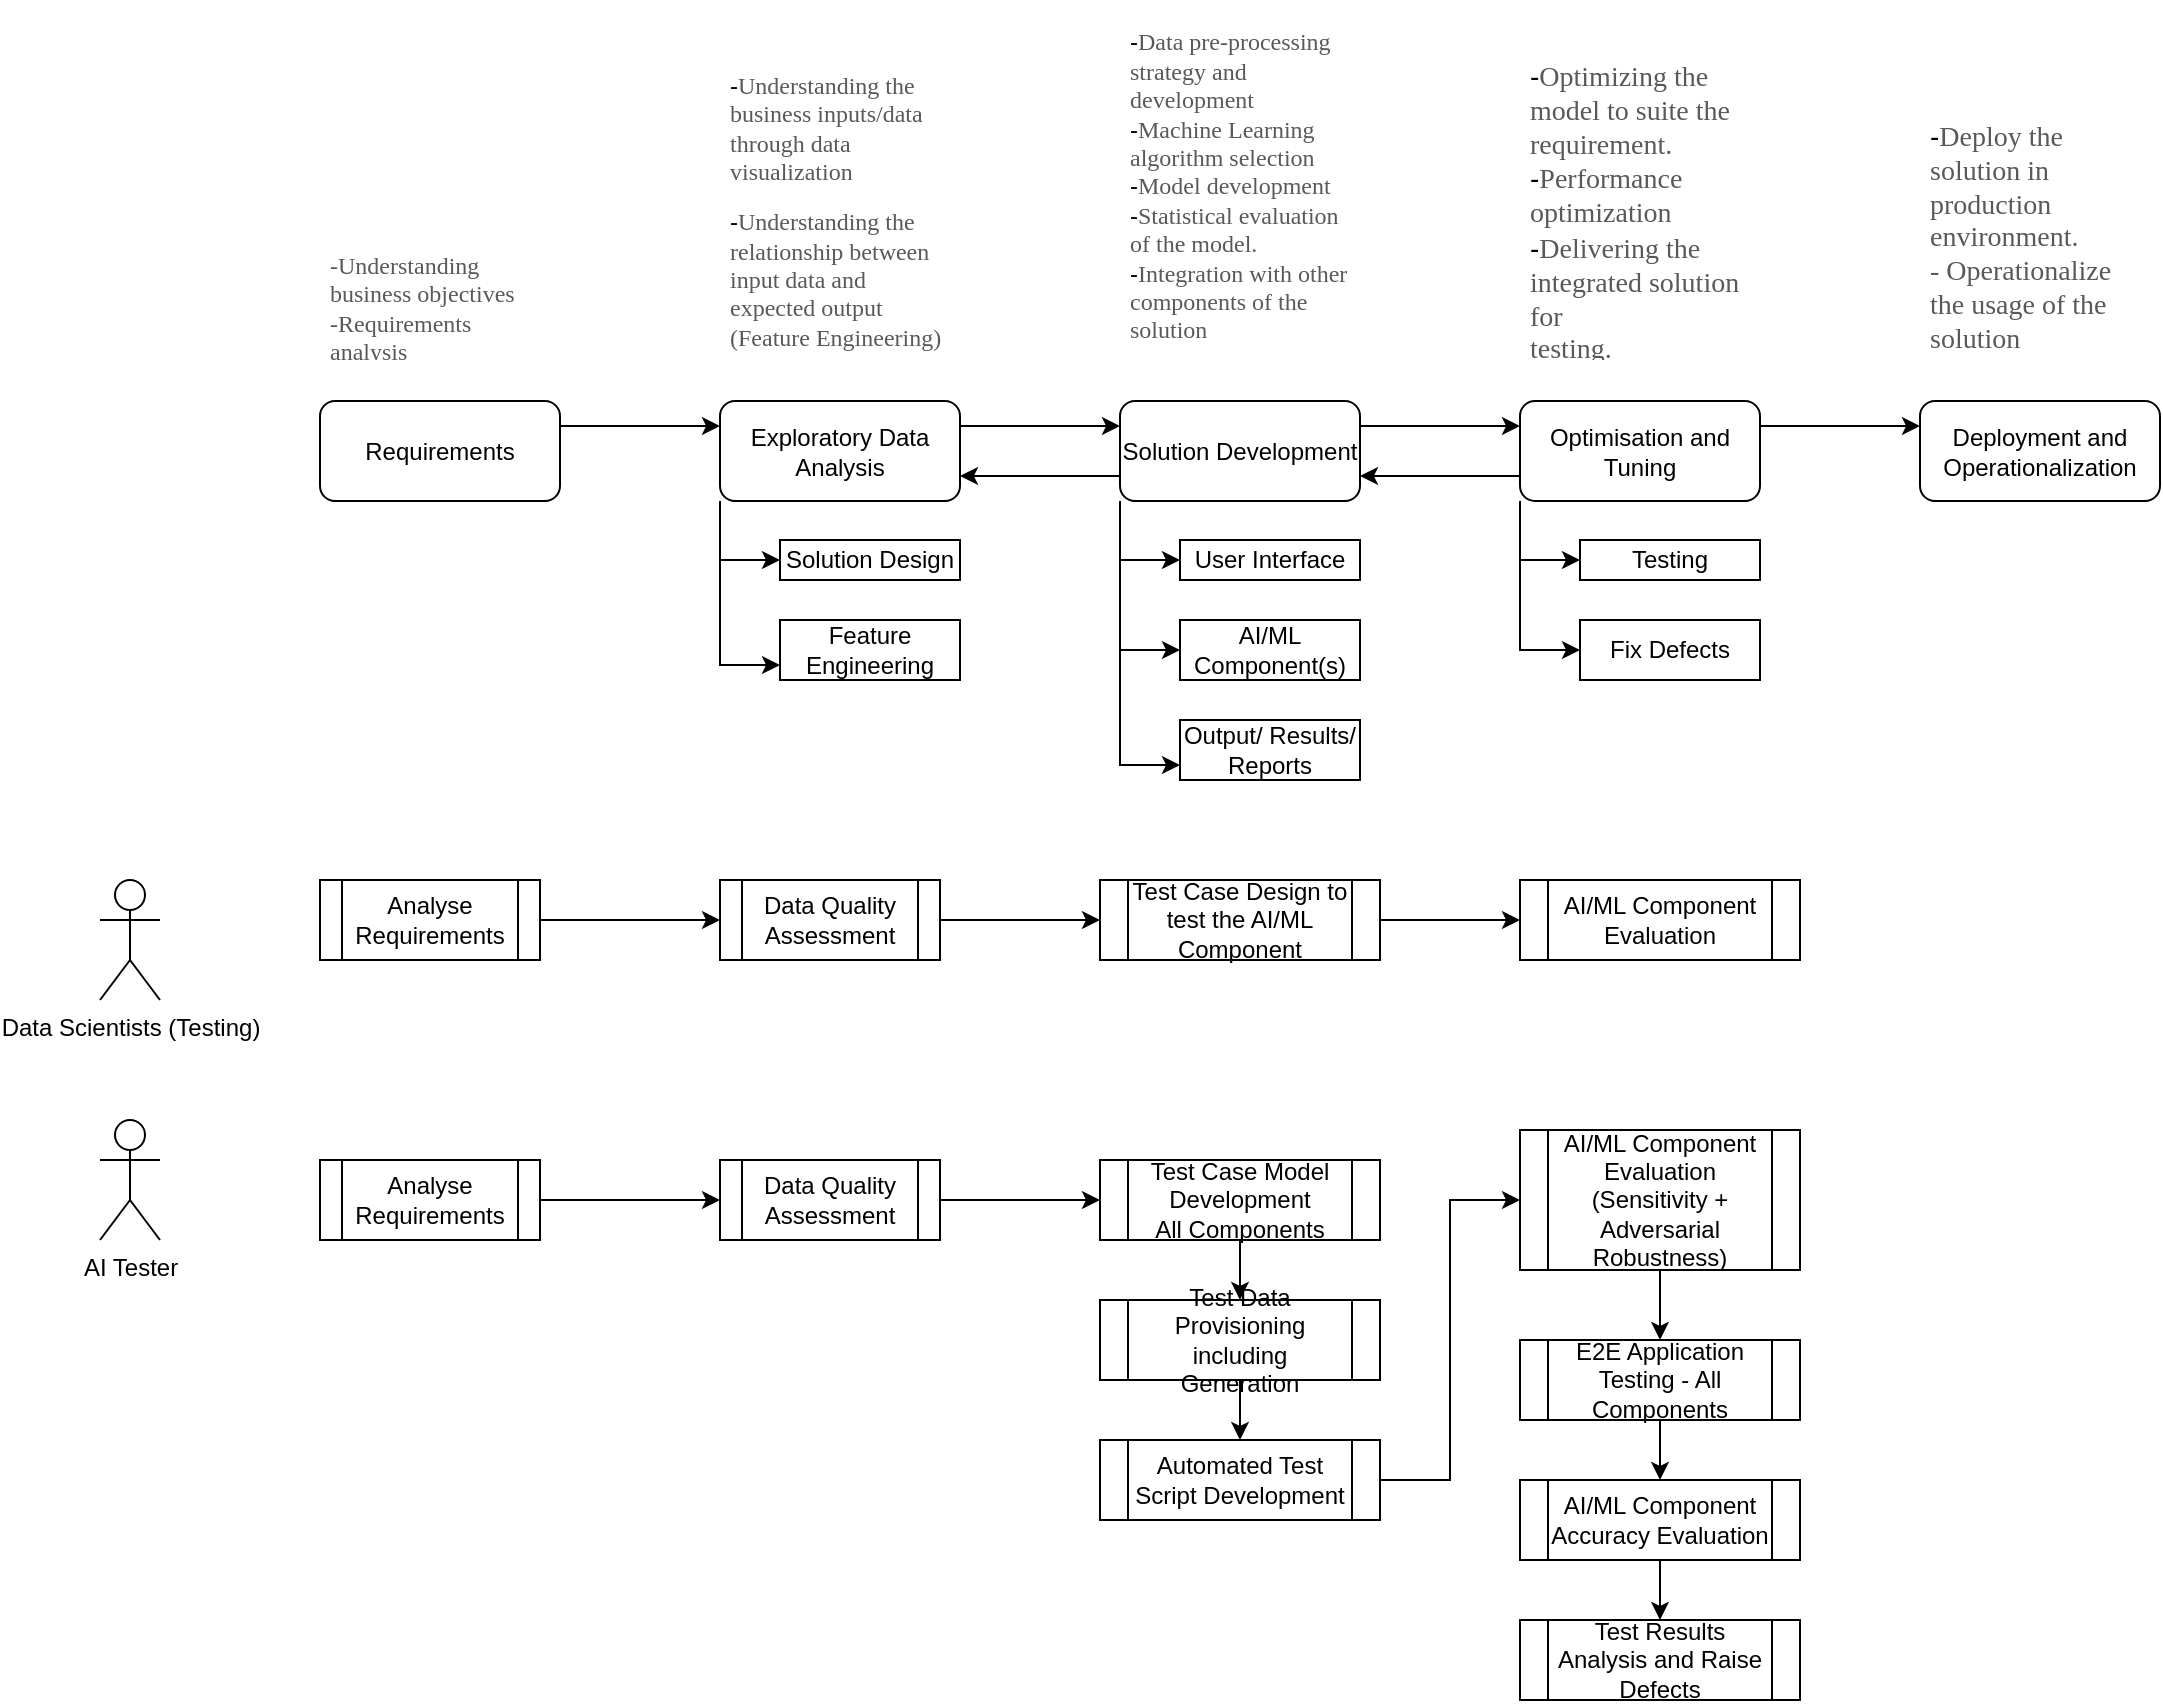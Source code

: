 <mxfile version="17.4.5" type="github">
  <diagram name="Page-1" id="fbcf5db9-b524-4cd4-e4f3-379dc89c3999">
    <mxGraphModel dx="1796" dy="1740" grid="1" gridSize="10" guides="1" tooltips="1" connect="1" arrows="1" fold="1" page="1" pageScale="1" pageWidth="850" pageHeight="1100" background="none" math="0" shadow="0">
      <root>
        <mxCell id="0" />
        <mxCell id="1" parent="0" />
        <mxCell id="amdB7ILUbc-xshdkrCZU-1" style="edgeStyle=orthogonalEdgeStyle;rounded=0;orthogonalLoop=1;jettySize=auto;html=1;exitX=1;exitY=0.25;exitDx=0;exitDy=0;entryX=0;entryY=0.25;entryDx=0;entryDy=0;" parent="1" source="moCQGtxOclJBB0WCNCtC-3" target="moCQGtxOclJBB0WCNCtC-4" edge="1">
          <mxGeometry relative="1" as="geometry" />
        </mxCell>
        <mxCell id="moCQGtxOclJBB0WCNCtC-3" value="Requirements" style="rounded=1;whiteSpace=wrap;html=1;fontSize=12;" parent="1" vertex="1">
          <mxGeometry x="-480" y="160.5" width="120" height="50" as="geometry" />
        </mxCell>
        <mxCell id="amdB7ILUbc-xshdkrCZU-2" style="edgeStyle=orthogonalEdgeStyle;rounded=0;orthogonalLoop=1;jettySize=auto;html=1;exitX=1;exitY=0.25;exitDx=0;exitDy=0;entryX=0;entryY=0.25;entryDx=0;entryDy=0;" parent="1" source="moCQGtxOclJBB0WCNCtC-4" target="moCQGtxOclJBB0WCNCtC-5" edge="1">
          <mxGeometry relative="1" as="geometry" />
        </mxCell>
        <mxCell id="amdB7ILUbc-xshdkrCZU-9" style="edgeStyle=orthogonalEdgeStyle;rounded=0;orthogonalLoop=1;jettySize=auto;html=1;exitX=0;exitY=1;exitDx=0;exitDy=0;entryX=0;entryY=0.5;entryDx=0;entryDy=0;" parent="1" source="moCQGtxOclJBB0WCNCtC-4" target="moCQGtxOclJBB0WCNCtC-24" edge="1">
          <mxGeometry relative="1" as="geometry" />
        </mxCell>
        <mxCell id="amdB7ILUbc-xshdkrCZU-10" style="edgeStyle=orthogonalEdgeStyle;rounded=0;orthogonalLoop=1;jettySize=auto;html=1;exitX=0;exitY=1;exitDx=0;exitDy=0;entryX=0;entryY=0.75;entryDx=0;entryDy=0;" parent="1" source="moCQGtxOclJBB0WCNCtC-4" target="moCQGtxOclJBB0WCNCtC-25" edge="1">
          <mxGeometry relative="1" as="geometry" />
        </mxCell>
        <mxCell id="moCQGtxOclJBB0WCNCtC-4" value="Exploratory Data Analysis" style="rounded=1;whiteSpace=wrap;html=1;fontSize=12;" parent="1" vertex="1">
          <mxGeometry x="-280" y="160.5" width="120" height="50" as="geometry" />
        </mxCell>
        <mxCell id="amdB7ILUbc-xshdkrCZU-6" style="edgeStyle=orthogonalEdgeStyle;rounded=0;orthogonalLoop=1;jettySize=auto;html=1;exitX=1;exitY=0.25;exitDx=0;exitDy=0;entryX=0;entryY=0.25;entryDx=0;entryDy=0;" parent="1" source="moCQGtxOclJBB0WCNCtC-5" target="moCQGtxOclJBB0WCNCtC-6" edge="1">
          <mxGeometry relative="1" as="geometry" />
        </mxCell>
        <mxCell id="amdB7ILUbc-xshdkrCZU-8" style="edgeStyle=orthogonalEdgeStyle;rounded=0;orthogonalLoop=1;jettySize=auto;html=1;exitX=0;exitY=0.75;exitDx=0;exitDy=0;entryX=1;entryY=0.75;entryDx=0;entryDy=0;" parent="1" source="moCQGtxOclJBB0WCNCtC-5" target="moCQGtxOclJBB0WCNCtC-4" edge="1">
          <mxGeometry relative="1" as="geometry" />
        </mxCell>
        <mxCell id="amdB7ILUbc-xshdkrCZU-11" style="edgeStyle=orthogonalEdgeStyle;rounded=0;orthogonalLoop=1;jettySize=auto;html=1;exitX=0;exitY=1;exitDx=0;exitDy=0;entryX=0;entryY=0.5;entryDx=0;entryDy=0;" parent="1" source="moCQGtxOclJBB0WCNCtC-5" target="moCQGtxOclJBB0WCNCtC-9" edge="1">
          <mxGeometry relative="1" as="geometry" />
        </mxCell>
        <mxCell id="amdB7ILUbc-xshdkrCZU-12" style="edgeStyle=orthogonalEdgeStyle;rounded=0;orthogonalLoop=1;jettySize=auto;html=1;exitX=0;exitY=1;exitDx=0;exitDy=0;entryX=0;entryY=0.5;entryDx=0;entryDy=0;" parent="1" source="moCQGtxOclJBB0WCNCtC-5" target="moCQGtxOclJBB0WCNCtC-10" edge="1">
          <mxGeometry relative="1" as="geometry" />
        </mxCell>
        <mxCell id="amdB7ILUbc-xshdkrCZU-13" style="edgeStyle=orthogonalEdgeStyle;rounded=0;orthogonalLoop=1;jettySize=auto;html=1;exitX=0;exitY=1;exitDx=0;exitDy=0;entryX=0;entryY=0.75;entryDx=0;entryDy=0;" parent="1" source="moCQGtxOclJBB0WCNCtC-5" target="moCQGtxOclJBB0WCNCtC-11" edge="1">
          <mxGeometry relative="1" as="geometry" />
        </mxCell>
        <mxCell id="moCQGtxOclJBB0WCNCtC-5" value="Solution Development" style="rounded=1;whiteSpace=wrap;html=1;fontSize=12;" parent="1" vertex="1">
          <mxGeometry x="-80" y="160.5" width="120" height="50" as="geometry" />
        </mxCell>
        <mxCell id="amdB7ILUbc-xshdkrCZU-5" style="edgeStyle=orthogonalEdgeStyle;rounded=0;orthogonalLoop=1;jettySize=auto;html=1;exitX=1;exitY=0.25;exitDx=0;exitDy=0;entryX=0;entryY=0.25;entryDx=0;entryDy=0;" parent="1" source="moCQGtxOclJBB0WCNCtC-6" target="moCQGtxOclJBB0WCNCtC-8" edge="1">
          <mxGeometry relative="1" as="geometry" />
        </mxCell>
        <mxCell id="amdB7ILUbc-xshdkrCZU-7" style="edgeStyle=orthogonalEdgeStyle;rounded=0;orthogonalLoop=1;jettySize=auto;html=1;exitX=0;exitY=0.75;exitDx=0;exitDy=0;entryX=1;entryY=0.75;entryDx=0;entryDy=0;" parent="1" source="moCQGtxOclJBB0WCNCtC-6" target="moCQGtxOclJBB0WCNCtC-5" edge="1">
          <mxGeometry relative="1" as="geometry" />
        </mxCell>
        <mxCell id="amdB7ILUbc-xshdkrCZU-14" style="edgeStyle=orthogonalEdgeStyle;rounded=0;orthogonalLoop=1;jettySize=auto;html=1;exitX=0;exitY=1;exitDx=0;exitDy=0;entryX=0;entryY=0.5;entryDx=0;entryDy=0;" parent="1" source="moCQGtxOclJBB0WCNCtC-6" target="moCQGtxOclJBB0WCNCtC-12" edge="1">
          <mxGeometry relative="1" as="geometry" />
        </mxCell>
        <mxCell id="amdB7ILUbc-xshdkrCZU-15" style="edgeStyle=orthogonalEdgeStyle;rounded=0;orthogonalLoop=1;jettySize=auto;html=1;exitX=0;exitY=1;exitDx=0;exitDy=0;entryX=0;entryY=0.5;entryDx=0;entryDy=0;" parent="1" source="moCQGtxOclJBB0WCNCtC-6" target="moCQGtxOclJBB0WCNCtC-13" edge="1">
          <mxGeometry relative="1" as="geometry" />
        </mxCell>
        <mxCell id="moCQGtxOclJBB0WCNCtC-6" value="Optimisation and Tuning" style="rounded=1;whiteSpace=wrap;html=1;fontSize=12;" parent="1" vertex="1">
          <mxGeometry x="120" y="160.5" width="120" height="50" as="geometry" />
        </mxCell>
        <mxCell id="moCQGtxOclJBB0WCNCtC-8" value="Deployment and Operationalization" style="rounded=1;whiteSpace=wrap;html=1;fontSize=12;" parent="1" vertex="1">
          <mxGeometry x="320" y="160.5" width="120" height="50" as="geometry" />
        </mxCell>
        <mxCell id="moCQGtxOclJBB0WCNCtC-9" value="User Interface" style="rounded=0;whiteSpace=wrap;html=1;fontSize=12;" parent="1" vertex="1">
          <mxGeometry x="-50" y="230" width="90" height="20" as="geometry" />
        </mxCell>
        <mxCell id="moCQGtxOclJBB0WCNCtC-10" value="AI/ML Component(s)&lt;span style=&quot;color: rgba(0 , 0 , 0 , 0) ; font-family: monospace ; font-size: 0px&quot;&gt;%3CmxGraphModel%3E%3Croot%3E%3CmxCell%20id%3D%220%22%2F%3E%3CmxCell%20id%3D%221%22%20parent%3D%220%22%2F%3E%3CmxCell%20id%3D%222%22%20value%3D%22User%20Interface%22%20style%3D%22rounded%3D0%3BwhiteSpace%3Dwrap%3Bhtml%3D1%3BfontSize%3D12%3B%22%20vertex%3D%221%22%20parent%3D%221%22%3E%3CmxGeometry%20x%3D%22-80%22%20y%3D%22230%22%20width%3D%2290%22%20height%3D%2220%22%20as%3D%22geometry%22%2F%3E%3C%2FmxCell%3E%3C%2Froot%3E%3C%2FmxGraphModel%3E&lt;/span&gt;" style="rounded=0;whiteSpace=wrap;html=1;fontSize=12;" parent="1" vertex="1">
          <mxGeometry x="-50" y="270" width="90" height="30" as="geometry" />
        </mxCell>
        <mxCell id="moCQGtxOclJBB0WCNCtC-11" value="Output/ Results/ Reports" style="rounded=0;whiteSpace=wrap;html=1;fontSize=12;" parent="1" vertex="1">
          <mxGeometry x="-50" y="320" width="90" height="30" as="geometry" />
        </mxCell>
        <mxCell id="moCQGtxOclJBB0WCNCtC-12" value="Testing" style="rounded=0;whiteSpace=wrap;html=1;fontSize=12;" parent="1" vertex="1">
          <mxGeometry x="150" y="230" width="90" height="20" as="geometry" />
        </mxCell>
        <mxCell id="moCQGtxOclJBB0WCNCtC-13" value="Fix Defects" style="rounded=0;whiteSpace=wrap;html=1;fontSize=12;" parent="1" vertex="1">
          <mxGeometry x="150" y="270" width="90" height="30" as="geometry" />
        </mxCell>
        <mxCell id="moCQGtxOclJBB0WCNCtC-14" value="Data Scientists (Testing)" style="shape=umlActor;verticalLabelPosition=bottom;verticalAlign=top;html=1;outlineConnect=0;fontSize=12;" parent="1" vertex="1">
          <mxGeometry x="-590" y="400" width="30" height="60" as="geometry" />
        </mxCell>
        <mxCell id="moCQGtxOclJBB0WCNCtC-17" value="AI Tester" style="shape=umlActor;verticalLabelPosition=bottom;verticalAlign=top;html=1;outlineConnect=0;fontSize=12;" parent="1" vertex="1">
          <mxGeometry x="-590" y="520" width="30" height="60" as="geometry" />
        </mxCell>
        <mxCell id="HceoHQ-MukzPSJVe2h53-3" style="edgeStyle=orthogonalEdgeStyle;rounded=0;orthogonalLoop=1;jettySize=auto;html=1;exitX=1;exitY=0.5;exitDx=0;exitDy=0;entryX=0;entryY=0.5;entryDx=0;entryDy=0;" edge="1" parent="1" source="moCQGtxOclJBB0WCNCtC-18" target="moCQGtxOclJBB0WCNCtC-19">
          <mxGeometry relative="1" as="geometry" />
        </mxCell>
        <mxCell id="moCQGtxOclJBB0WCNCtC-18" value="Analyse Requirements" style="shape=process;whiteSpace=wrap;html=1;backgroundOutline=1;fontSize=12;" parent="1" vertex="1">
          <mxGeometry x="-480" y="400" width="110" height="40" as="geometry" />
        </mxCell>
        <mxCell id="HceoHQ-MukzPSJVe2h53-4" style="edgeStyle=orthogonalEdgeStyle;rounded=0;orthogonalLoop=1;jettySize=auto;html=1;exitX=1;exitY=0.5;exitDx=0;exitDy=0;entryX=0;entryY=0.5;entryDx=0;entryDy=0;" edge="1" parent="1" source="moCQGtxOclJBB0WCNCtC-19" target="moCQGtxOclJBB0WCNCtC-20">
          <mxGeometry relative="1" as="geometry" />
        </mxCell>
        <mxCell id="moCQGtxOclJBB0WCNCtC-19" value="Data Quality Assessment" style="shape=process;whiteSpace=wrap;html=1;backgroundOutline=1;fontSize=12;" parent="1" vertex="1">
          <mxGeometry x="-280" y="400" width="110" height="40" as="geometry" />
        </mxCell>
        <mxCell id="HceoHQ-MukzPSJVe2h53-5" style="edgeStyle=orthogonalEdgeStyle;rounded=0;orthogonalLoop=1;jettySize=auto;html=1;exitX=1;exitY=0.5;exitDx=0;exitDy=0;entryX=0;entryY=0.5;entryDx=0;entryDy=0;" edge="1" parent="1" source="moCQGtxOclJBB0WCNCtC-20" target="amdB7ILUbc-xshdkrCZU-16">
          <mxGeometry relative="1" as="geometry" />
        </mxCell>
        <mxCell id="moCQGtxOclJBB0WCNCtC-20" value="Test Case Design to test the AI/ML Component" style="shape=process;whiteSpace=wrap;html=1;backgroundOutline=1;fontSize=12;" parent="1" vertex="1">
          <mxGeometry x="-90" y="400" width="140" height="40" as="geometry" />
        </mxCell>
        <mxCell id="moCQGtxOclJBB0WCNCtC-22" value="&lt;h1&gt;&lt;div style=&quot;font-weight: 400 ; margin-top: 8pt ; margin-bottom: 0pt ; margin-left: 0in ; direction: ltr ; unicode-bidi: embed ; word-break: normal ; font-size: 12px&quot;&gt;&lt;span style=&quot;color: rgb(89 , 89 , 89) ; font-family: &amp;#34;book antiqua&amp;#34;&quot;&gt;-Understanding business objectives&lt;/span&gt;&lt;br&gt;&lt;span style=&quot;color: rgb(89 , 89 , 89) ; font-family: &amp;#34;book antiqua&amp;#34;&quot;&gt;-Requirements analysis&lt;/span&gt;&lt;br&gt;&lt;/div&gt;&lt;/h1&gt;" style="text;html=1;strokeColor=none;fillColor=none;spacing=5;spacingTop=-20;whiteSpace=wrap;overflow=hidden;rounded=0;fontSize=12;" parent="1" vertex="1">
          <mxGeometry x="-480" y="80" width="120" height="60" as="geometry" />
        </mxCell>
        <mxCell id="moCQGtxOclJBB0WCNCtC-23" value="&lt;h1&gt;&lt;div style=&quot;font-weight: 400 ; margin-top: 8pt ; margin-bottom: 0pt ; margin-left: 0in ; direction: ltr ; unicode-bidi: embed ; word-break: normal ; font-size: 12px&quot;&gt;&lt;div style=&quot;margin-top: 8pt ; margin-bottom: 0pt ; margin-left: 0in ; direction: ltr ; unicode-bidi: embed ; word-break: normal&quot;&gt;&lt;span&gt;-&lt;/span&gt;&lt;span style=&quot;font-family: &amp;#34;book antiqua&amp;#34; ; color: rgb(89 , 89 , 89)&quot;&gt;Understanding the business inputs/data through data visualization&lt;/span&gt;&lt;/div&gt;&lt;div style=&quot;margin-top: 8pt ; margin-bottom: 0pt ; margin-left: 0in ; direction: ltr ; unicode-bidi: embed ; word-break: normal&quot;&gt;&lt;span&gt;-&lt;/span&gt;&lt;span style=&quot;font-family: &amp;#34;book antiqua&amp;#34; ; color: rgb(89 , 89 , 89)&quot;&gt;Understanding the relationship between input data and expected output (Feature Engineering)&lt;/span&gt;&lt;/div&gt;&lt;/div&gt;&lt;/h1&gt;" style="text;html=1;strokeColor=none;fillColor=none;spacing=5;spacingTop=-20;whiteSpace=wrap;overflow=hidden;rounded=0;fontSize=12;" parent="1" vertex="1">
          <mxGeometry x="-280" y="-10" width="120" height="150" as="geometry" />
        </mxCell>
        <mxCell id="moCQGtxOclJBB0WCNCtC-24" value="Solution Design" style="rounded=0;whiteSpace=wrap;html=1;fontSize=12;" parent="1" vertex="1">
          <mxGeometry x="-250" y="230" width="90" height="20" as="geometry" />
        </mxCell>
        <mxCell id="moCQGtxOclJBB0WCNCtC-25" value="Feature Engineering" style="rounded=0;whiteSpace=wrap;html=1;fontSize=12;" parent="1" vertex="1">
          <mxGeometry x="-250" y="270" width="90" height="30" as="geometry" />
        </mxCell>
        <mxCell id="UkkjKjtLzN2jJfLU5oT6-1" value="&lt;br&gt;&lt;font style=&quot;font-size: 12px&quot;&gt;&lt;span&gt;&lt;span&gt;-&lt;/span&gt;&lt;/span&gt;&lt;span style=&quot;font-family: &amp;#34;book antiqua&amp;#34; ; color: rgb(89 , 89 , 89)&quot;&gt;Data pre-processing strategy and&lt;br&gt;development&lt;/span&gt;&lt;/font&gt;&lt;br&gt;&lt;font style=&quot;font-size: 12px&quot;&gt;&lt;span&gt;&lt;span&gt;-&lt;/span&gt;&lt;/span&gt;&lt;span style=&quot;font-family: &amp;#34;book antiqua&amp;#34; ; color: rgb(89 , 89 , 89)&quot;&gt;Machine Learning algorithm selection&lt;/span&gt;&lt;/font&gt;&lt;br&gt;&lt;font style=&quot;font-size: 12px&quot;&gt;&lt;span&gt;&lt;span&gt;-&lt;/span&gt;&lt;/span&gt;&lt;span style=&quot;font-family: &amp;#34;book antiqua&amp;#34; ; color: rgb(89 , 89 , 89)&quot;&gt;Model development&lt;/span&gt;&lt;/font&gt;&lt;br&gt;&lt;font style=&quot;font-size: 12px&quot;&gt;&lt;span&gt;&lt;span&gt;-&lt;/span&gt;&lt;/span&gt;&lt;span style=&quot;font-family: &amp;#34;book antiqua&amp;#34; ; color: rgb(89 , 89 , 89)&quot;&gt;Statistical evaluation of the model.&lt;/span&gt;&lt;/font&gt;&lt;br&gt;&lt;font style=&quot;font-size: 12px&quot;&gt;&lt;span&gt;&lt;span&gt;-&lt;/span&gt;&lt;/span&gt;&lt;span style=&quot;font-family: &amp;#34;book antiqua&amp;#34; ; color: rgb(89 , 89 , 89)&quot;&gt;Integration with other components of the&lt;br&gt;solution&lt;/span&gt;&lt;/font&gt;" style="text;html=1;strokeColor=none;fillColor=none;spacing=5;spacingTop=-20;whiteSpace=wrap;overflow=hidden;rounded=0;fontSize=12;" parent="1" vertex="1">
          <mxGeometry x="-80" y="-30" width="120" height="170" as="geometry" />
        </mxCell>
        <mxCell id="UkkjKjtLzN2jJfLU5oT6-2" value="&lt;span style=&quot;font-size: 10.5pt&quot;&gt;&lt;span&gt;-&lt;/span&gt;&lt;/span&gt;&lt;span style=&quot;font-size: 10.5pt ; font-family: &amp;#34;book antiqua&amp;#34; ; color: #595959&quot;&gt;Optimizing the model to suite the&lt;br&gt;requirement.&lt;/span&gt;&lt;br&gt;&lt;span style=&quot;font-size: 10.5pt&quot;&gt;&lt;span&gt;-&lt;/span&gt;&lt;/span&gt;&lt;span style=&quot;font-size: 10.5pt ; font-family: &amp;#34;book antiqua&amp;#34; ; color: #595959&quot;&gt;Performance optimization&lt;/span&gt;&lt;br&gt;&lt;span style=&quot;font-size: 10.5pt&quot;&gt;&lt;span&gt;-&lt;/span&gt;&lt;/span&gt;&lt;span style=&quot;font-size: 10.5pt ; font-family: &amp;#34;book antiqua&amp;#34; ; color: #595959&quot;&gt;Delivering the integrated solution for&lt;br&gt;testing.&lt;/span&gt;&lt;br&gt;&lt;br&gt;&lt;br&gt;&lt;br&gt;&lt;br&gt;&lt;br&gt;" style="text;html=1;strokeColor=none;fillColor=none;spacing=5;spacingTop=-20;whiteSpace=wrap;overflow=hidden;rounded=0;fontSize=12;" parent="1" vertex="1">
          <mxGeometry x="120" width="120" height="140" as="geometry" />
        </mxCell>
        <mxCell id="UkkjKjtLzN2jJfLU5oT6-3" value="&lt;br/&gt;&lt;br/&gt;&lt;br/&gt;&lt;br/&gt;&lt;br/&gt;&lt;br/&gt;&lt;br/&gt;&lt;br/&gt;&lt;br/&gt;&lt;br/&gt;&lt;br/&gt;&lt;div style=&quot;margin-top: 8.0pt ; margin-bottom: 0pt ; margin-left: 0in ; text-align: left ; direction: ltr ; unicode-bidi: embed ; word-break: normal&quot;&gt;&lt;span style=&quot;font-size: 10.5pt&quot;&gt;&lt;span&gt;-&lt;/span&gt;&lt;/span&gt;&lt;span style=&quot;font-size: 10.5pt ; font-family: &amp;#34;book antiqua&amp;#34; ; color: #595959&quot;&gt; Deploy the solution in production&lt;br/&gt;environment.&lt;/span&gt;&lt;/div&gt;&lt;br/&gt;&lt;br/&gt;&lt;span style=&quot;font-size: 10.5pt ; font-family: &amp;#34;book antiqua&amp;#34; ; color: #595959&quot;&gt;- Operationalize&lt;br/&gt;the usage of the solution&lt;/span&gt;&lt;br/&gt;&lt;br/&gt;&lt;br/&gt;&lt;br/&gt;" style="text;html=1;strokeColor=none;fillColor=none;spacing=5;spacingTop=-20;whiteSpace=wrap;overflow=hidden;rounded=0;fontSize=12;" parent="1" vertex="1">
          <mxGeometry x="320" y="10" width="120" height="130" as="geometry" />
        </mxCell>
        <mxCell id="UkkjKjtLzN2jJfLU5oT6-4" value="&lt;span style=&quot;font-size: 10.5pt&quot;&gt;&lt;span&gt;-&lt;/span&gt;&lt;/span&gt;&lt;span style=&quot;font-size: 10.5pt ; font-family: &amp;#34;book antiqua&amp;#34; ; color: #595959&quot;&gt;Deploy the solution in production&lt;/span&gt;&lt;br&gt;&lt;span style=&quot;font-size: 10.5pt ; font-family: &amp;#34;book antiqua&amp;#34; ; color: #595959&quot;&gt;&lt;/span&gt;&lt;span style=&quot;font-size: 10.5pt ; font-family: &amp;#34;book antiqua&amp;#34; ; color: #595959&quot;&gt;environment.&lt;/span&gt;&lt;br&gt;&lt;span style=&quot;font-size: 10.5pt ; font-family: &amp;#34;book antiqua&amp;#34; ; color: #595959&quot;&gt;- Operationalize&lt;br&gt;the usage of the solution&lt;/span&gt;" style="text;html=1;strokeColor=none;fillColor=none;spacing=5;spacingTop=-20;whiteSpace=wrap;overflow=hidden;rounded=0;fontSize=12;" parent="1" vertex="1">
          <mxGeometry x="320" y="30" width="120" height="110" as="geometry" />
        </mxCell>
        <mxCell id="amdB7ILUbc-xshdkrCZU-16" value="AI/ML Component Evaluation" style="shape=process;whiteSpace=wrap;html=1;backgroundOutline=1;fontSize=12;" parent="1" vertex="1">
          <mxGeometry x="120" y="400" width="140" height="40" as="geometry" />
        </mxCell>
        <mxCell id="HceoHQ-MukzPSJVe2h53-6" style="edgeStyle=orthogonalEdgeStyle;rounded=0;orthogonalLoop=1;jettySize=auto;html=1;exitX=1;exitY=0.5;exitDx=0;exitDy=0;entryX=0;entryY=0.5;entryDx=0;entryDy=0;" edge="1" parent="1" source="amdB7ILUbc-xshdkrCZU-17" target="amdB7ILUbc-xshdkrCZU-18">
          <mxGeometry relative="1" as="geometry" />
        </mxCell>
        <mxCell id="amdB7ILUbc-xshdkrCZU-17" value="Analyse Requirements" style="shape=process;whiteSpace=wrap;html=1;backgroundOutline=1;fontSize=12;" parent="1" vertex="1">
          <mxGeometry x="-480" y="540" width="110" height="40" as="geometry" />
        </mxCell>
        <mxCell id="HceoHQ-MukzPSJVe2h53-7" style="edgeStyle=orthogonalEdgeStyle;rounded=0;orthogonalLoop=1;jettySize=auto;html=1;exitX=1;exitY=0.5;exitDx=0;exitDy=0;entryX=0;entryY=0.5;entryDx=0;entryDy=0;" edge="1" parent="1" source="amdB7ILUbc-xshdkrCZU-18" target="amdB7ILUbc-xshdkrCZU-19">
          <mxGeometry relative="1" as="geometry" />
        </mxCell>
        <mxCell id="amdB7ILUbc-xshdkrCZU-18" value="Data Quality Assessment" style="shape=process;whiteSpace=wrap;html=1;backgroundOutline=1;fontSize=12;" parent="1" vertex="1">
          <mxGeometry x="-280" y="540" width="110" height="40" as="geometry" />
        </mxCell>
        <mxCell id="HceoHQ-MukzPSJVe2h53-8" style="edgeStyle=orthogonalEdgeStyle;rounded=0;orthogonalLoop=1;jettySize=auto;html=1;exitX=0.5;exitY=1;exitDx=0;exitDy=0;entryX=0.5;entryY=0;entryDx=0;entryDy=0;" edge="1" parent="1" source="amdB7ILUbc-xshdkrCZU-19" target="amdB7ILUbc-xshdkrCZU-22">
          <mxGeometry relative="1" as="geometry" />
        </mxCell>
        <mxCell id="amdB7ILUbc-xshdkrCZU-19" value="&lt;div&gt;Test Case Model Development&lt;/div&gt;&lt;div&gt;All Components&lt;br&gt;&lt;/div&gt;" style="shape=process;whiteSpace=wrap;html=1;backgroundOutline=1;fontSize=12;" parent="1" vertex="1">
          <mxGeometry x="-90" y="540" width="140" height="40" as="geometry" />
        </mxCell>
        <mxCell id="HceoHQ-MukzPSJVe2h53-11" style="edgeStyle=orthogonalEdgeStyle;rounded=0;orthogonalLoop=1;jettySize=auto;html=1;exitX=0.5;exitY=1;exitDx=0;exitDy=0;entryX=0.5;entryY=0;entryDx=0;entryDy=0;" edge="1" parent="1" source="amdB7ILUbc-xshdkrCZU-20" target="amdB7ILUbc-xshdkrCZU-21">
          <mxGeometry relative="1" as="geometry" />
        </mxCell>
        <mxCell id="amdB7ILUbc-xshdkrCZU-20" value="&lt;div&gt;AI/ML Component Evaluation&lt;/div&gt;&lt;div&gt;(Sensitivity + Adversarial Robustness)&lt;br&gt;&lt;/div&gt;" style="shape=process;whiteSpace=wrap;html=1;backgroundOutline=1;fontSize=12;" parent="1" vertex="1">
          <mxGeometry x="120" y="525" width="140" height="70" as="geometry" />
        </mxCell>
        <mxCell id="HceoHQ-MukzPSJVe2h53-12" style="edgeStyle=orthogonalEdgeStyle;rounded=0;orthogonalLoop=1;jettySize=auto;html=1;exitX=0.5;exitY=1;exitDx=0;exitDy=0;entryX=0.5;entryY=0;entryDx=0;entryDy=0;" edge="1" parent="1" source="amdB7ILUbc-xshdkrCZU-21" target="HceoHQ-MukzPSJVe2h53-1">
          <mxGeometry relative="1" as="geometry" />
        </mxCell>
        <mxCell id="amdB7ILUbc-xshdkrCZU-21" value="E2E Application Testing - All Components" style="shape=process;whiteSpace=wrap;html=1;backgroundOutline=1;fontSize=12;" parent="1" vertex="1">
          <mxGeometry x="120" y="630" width="140" height="40" as="geometry" />
        </mxCell>
        <mxCell id="HceoHQ-MukzPSJVe2h53-9" style="edgeStyle=orthogonalEdgeStyle;rounded=0;orthogonalLoop=1;jettySize=auto;html=1;exitX=0.5;exitY=1;exitDx=0;exitDy=0;entryX=0.5;entryY=0;entryDx=0;entryDy=0;" edge="1" parent="1" source="amdB7ILUbc-xshdkrCZU-22" target="amdB7ILUbc-xshdkrCZU-23">
          <mxGeometry relative="1" as="geometry" />
        </mxCell>
        <mxCell id="amdB7ILUbc-xshdkrCZU-22" value="Test Data Provisioning including Generation" style="shape=process;whiteSpace=wrap;html=1;backgroundOutline=1;fontSize=12;" parent="1" vertex="1">
          <mxGeometry x="-90" y="610" width="140" height="40" as="geometry" />
        </mxCell>
        <mxCell id="HceoHQ-MukzPSJVe2h53-10" style="edgeStyle=orthogonalEdgeStyle;rounded=0;orthogonalLoop=1;jettySize=auto;html=1;exitX=1;exitY=0.5;exitDx=0;exitDy=0;entryX=0;entryY=0.5;entryDx=0;entryDy=0;" edge="1" parent="1" source="amdB7ILUbc-xshdkrCZU-23" target="amdB7ILUbc-xshdkrCZU-20">
          <mxGeometry relative="1" as="geometry" />
        </mxCell>
        <mxCell id="amdB7ILUbc-xshdkrCZU-23" value="Automated Test Script Development" style="shape=process;whiteSpace=wrap;html=1;backgroundOutline=1;fontSize=12;" parent="1" vertex="1">
          <mxGeometry x="-90" y="680" width="140" height="40" as="geometry" />
        </mxCell>
        <mxCell id="HceoHQ-MukzPSJVe2h53-13" style="edgeStyle=orthogonalEdgeStyle;rounded=0;orthogonalLoop=1;jettySize=auto;html=1;exitX=0.5;exitY=1;exitDx=0;exitDy=0;entryX=0.5;entryY=0;entryDx=0;entryDy=0;" edge="1" parent="1" source="HceoHQ-MukzPSJVe2h53-1" target="HceoHQ-MukzPSJVe2h53-2">
          <mxGeometry relative="1" as="geometry" />
        </mxCell>
        <mxCell id="HceoHQ-MukzPSJVe2h53-1" value="AI/ML Component Accuracy Evaluation" style="shape=process;whiteSpace=wrap;html=1;backgroundOutline=1;fontSize=12;" vertex="1" parent="1">
          <mxGeometry x="120" y="700" width="140" height="40" as="geometry" />
        </mxCell>
        <mxCell id="HceoHQ-MukzPSJVe2h53-2" value="Test Results Analysis and Raise Defects" style="shape=process;whiteSpace=wrap;html=1;backgroundOutline=1;fontSize=12;" vertex="1" parent="1">
          <mxGeometry x="120" y="770" width="140" height="40" as="geometry" />
        </mxCell>
      </root>
    </mxGraphModel>
  </diagram>
</mxfile>
